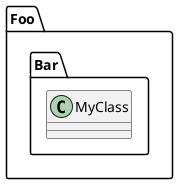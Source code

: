 {
  "sha1": "niqh0q0y0ydcua89lnyvjp2gy0klg05",
  "insertion": {
    "when": "2024-06-04T17:28:38.677Z",
    "user": "plantuml@gmail.com"
  }
}
@startuml
set namespaceSeparator \\
namespace Foo\\Bar {
  class MyClass
}
@enduml
